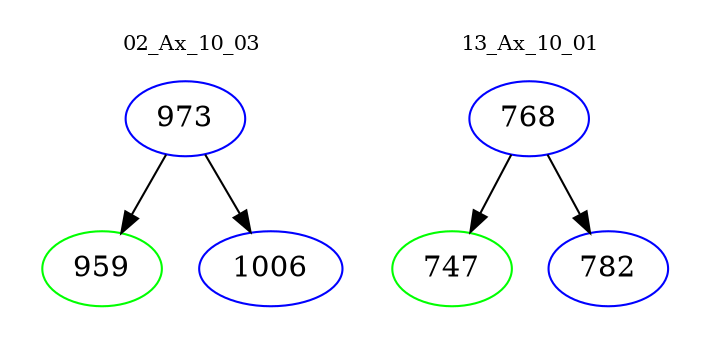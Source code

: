 digraph{
subgraph cluster_0 {
color = white
label = "02_Ax_10_03";
fontsize=10;
T0_973 [label="973", color="blue"]
T0_973 -> T0_959 [color="black"]
T0_959 [label="959", color="green"]
T0_973 -> T0_1006 [color="black"]
T0_1006 [label="1006", color="blue"]
}
subgraph cluster_1 {
color = white
label = "13_Ax_10_01";
fontsize=10;
T1_768 [label="768", color="blue"]
T1_768 -> T1_747 [color="black"]
T1_747 [label="747", color="green"]
T1_768 -> T1_782 [color="black"]
T1_782 [label="782", color="blue"]
}
}
